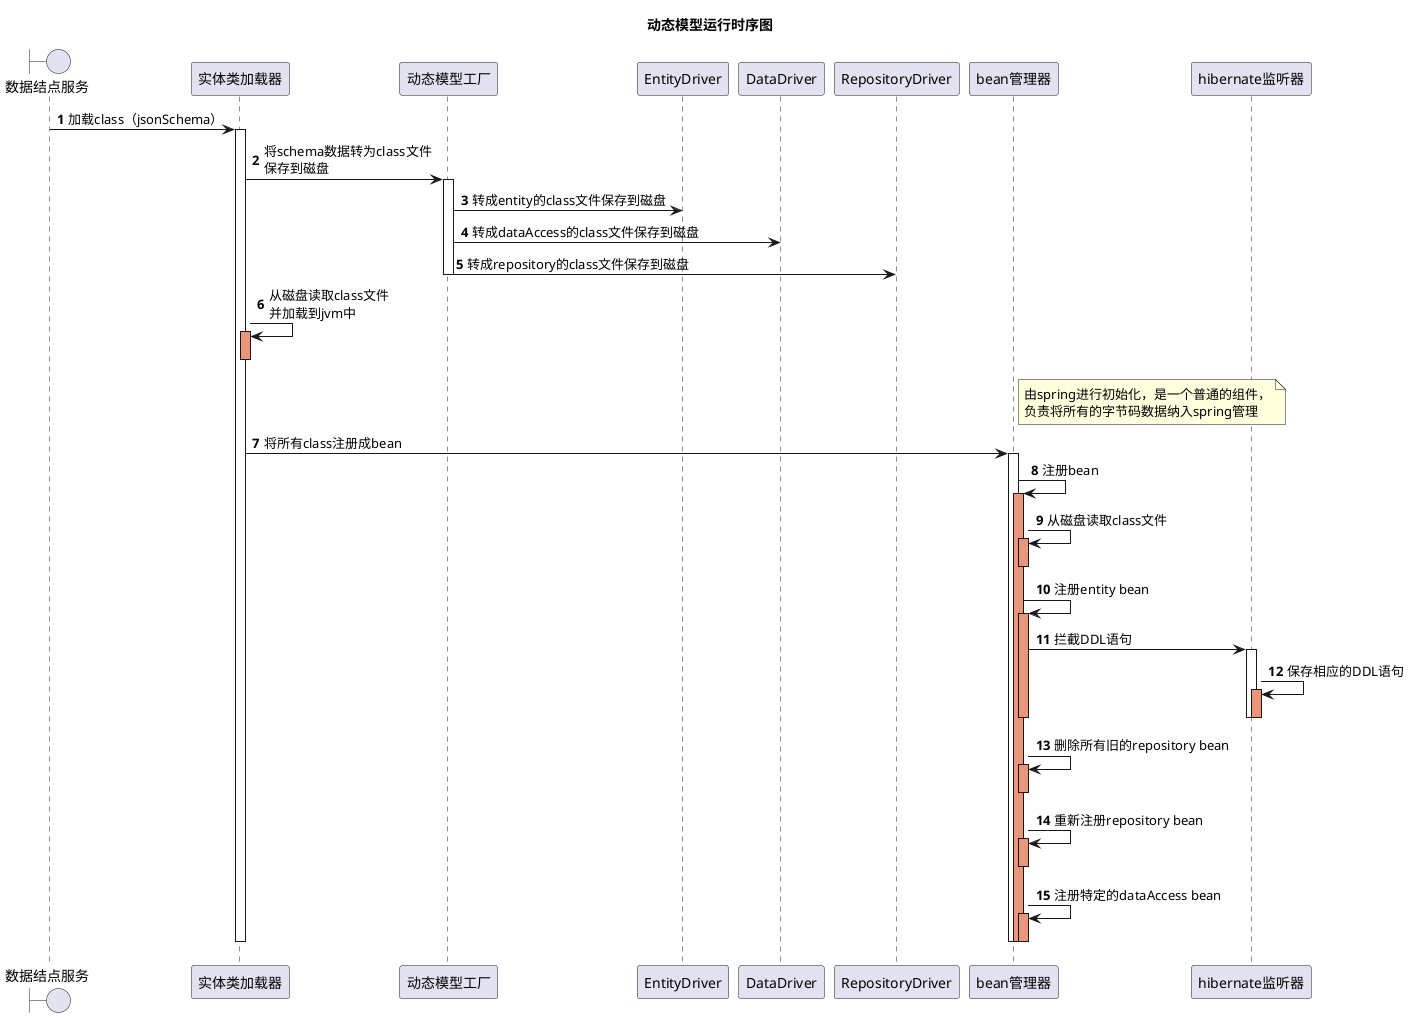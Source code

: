 @startuml
title 动态模型运行时序图
autonumber
boundary 数据结点服务
participant 实体类加载器
participant 动态模型工厂
participant EntityDriver
participant DataDriver
participant RepositoryDriver
participant bean管理器
participant hibernate监听器

数据结点服务 -> 实体类加载器: 加载class（jsonSchema）
activate 实体类加载器

实体类加载器 -> 动态模型工厂: 将schema数据转为class文件\n保存到磁盘
activate 动态模型工厂
动态模型工厂 -> EntityDriver: 转成entity的class文件保存到磁盘
动态模型工厂 -> DataDriver: 转成dataAccess的class文件保存到磁盘
动态模型工厂 -> RepositoryDriver: 转成repository的class文件保存到磁盘
deactivate 动态模型工厂

实体类加载器 -> 实体类加载器: 从磁盘读取class文件\n并加载到jvm中
activate 实体类加载器 #DarkSalmon
deactivate 实体类加载器

note right of bean管理器
    由spring进行初始化，是一个普通的组件，
    负责将所有的字节码数据纳入spring管理
end note
实体类加载器 -> bean管理器: 将所有class注册成bean
activate bean管理器

bean管理器 -> bean管理器: 注册bean
activate bean管理器 #DarkSalmon
bean管理器 -> bean管理器: 从磁盘读取class文件
activate bean管理器 #DarkSalmon
deactivate bean管理器

bean管理器 -> bean管理器: 注册entity bean
activate bean管理器 #DarkSalmon
bean管理器 -> hibernate监听器: 拦截DDL语句
activate hibernate监听器
hibernate监听器 -> hibernate监听器: 保存相应的DDL语句
activate hibernate监听器 #DarkSalmon
deactivate hibernate监听器
deactivate hibernate监听器
deactivate bean管理器

bean管理器 -> bean管理器: 删除所有旧的repository bean
activate bean管理器 #DarkSalmon
deactivate bean管理器

bean管理器 -> bean管理器: 重新注册repository bean
activate bean管理器 #DarkSalmon
deactivate bean管理器

bean管理器 -> bean管理器: 注册特定的dataAccess bean
activate bean管理器 #DarkSalmon
deactivate bean管理器

deactivate bean管理器
deactivate bean管理器
deactivate 实体类加载器
@enduml
